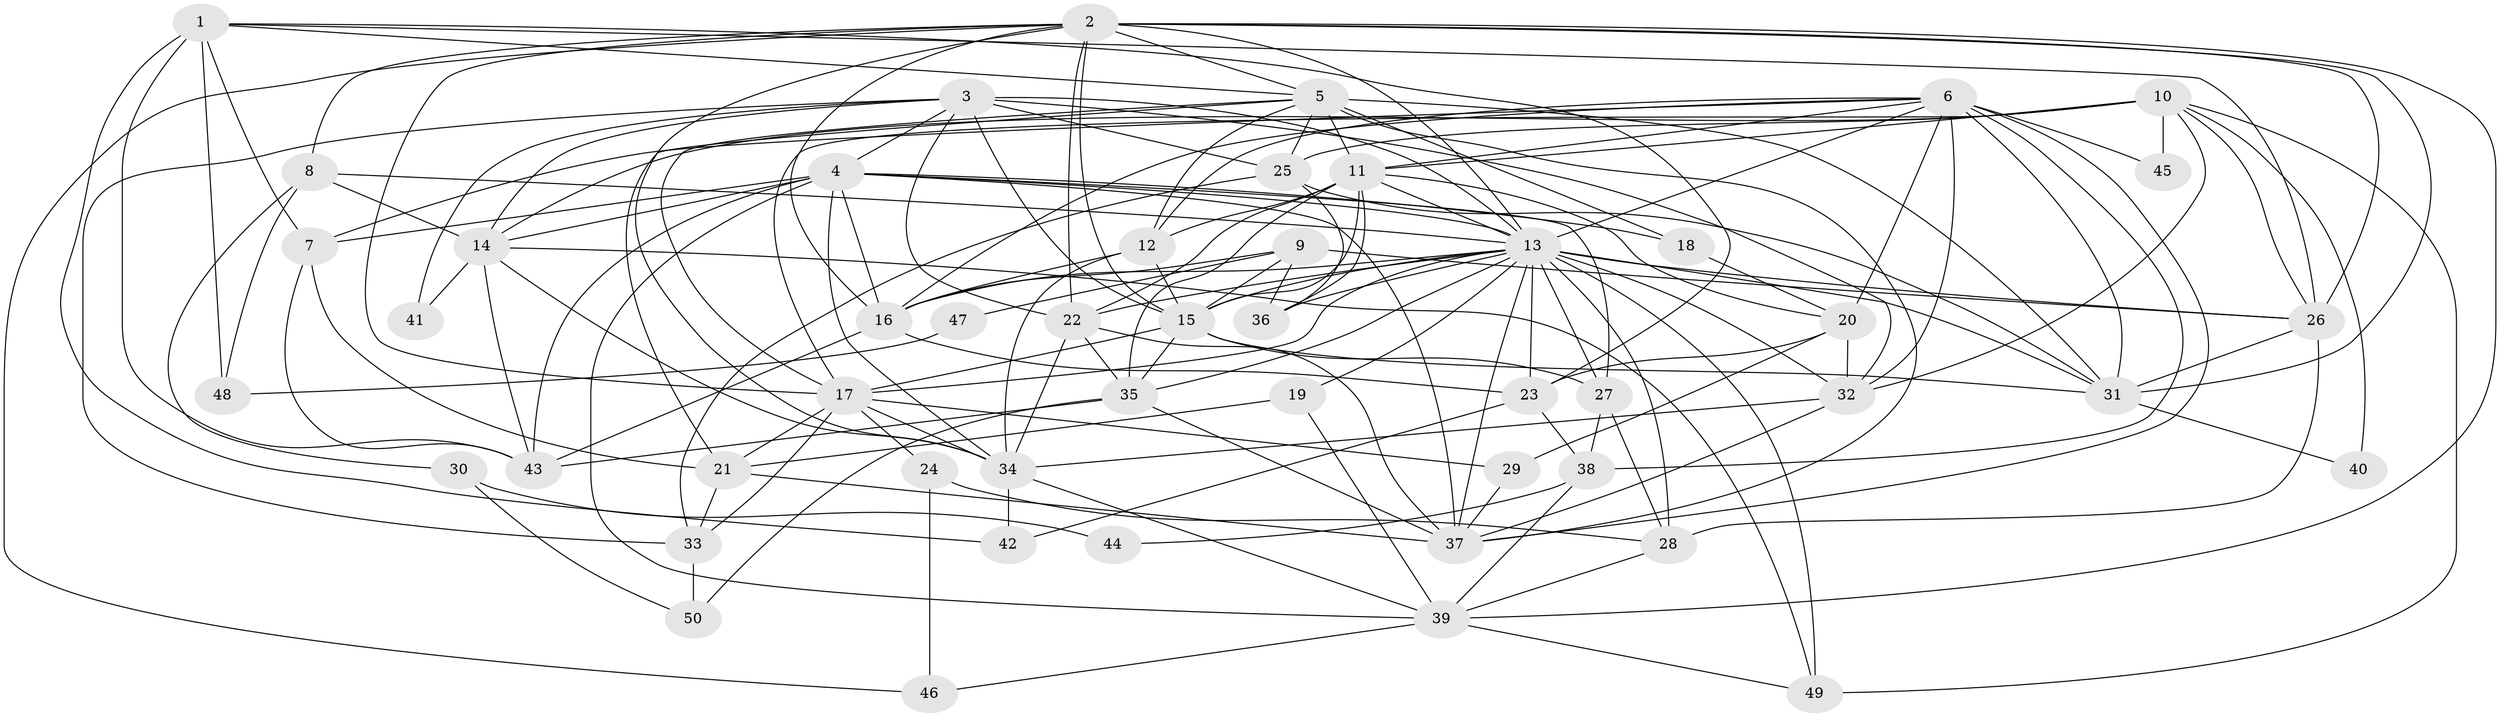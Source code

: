 // original degree distribution, {2: 0.1693548387096774, 4: 0.20967741935483872, 5: 0.20161290322580644, 3: 0.25, 6: 0.13709677419354838, 9: 0.008064516129032258, 7: 0.024193548387096774}
// Generated by graph-tools (version 1.1) at 2025/51/03/04/25 22:51:21]
// undirected, 50 vertices, 157 edges
graph export_dot {
  node [color=gray90,style=filled];
  1;
  2;
  3;
  4;
  5;
  6;
  7;
  8;
  9;
  10;
  11;
  12;
  13;
  14;
  15;
  16;
  17;
  18;
  19;
  20;
  21;
  22;
  23;
  24;
  25;
  26;
  27;
  28;
  29;
  30;
  31;
  32;
  33;
  34;
  35;
  36;
  37;
  38;
  39;
  40;
  41;
  42;
  43;
  44;
  45;
  46;
  47;
  48;
  49;
  50;
  1 -- 5 [weight=1.0];
  1 -- 7 [weight=1.0];
  1 -- 23 [weight=1.0];
  1 -- 26 [weight=1.0];
  1 -- 42 [weight=1.0];
  1 -- 43 [weight=1.0];
  1 -- 48 [weight=1.0];
  2 -- 5 [weight=1.0];
  2 -- 8 [weight=1.0];
  2 -- 13 [weight=1.0];
  2 -- 15 [weight=1.0];
  2 -- 16 [weight=1.0];
  2 -- 17 [weight=1.0];
  2 -- 22 [weight=1.0];
  2 -- 26 [weight=1.0];
  2 -- 31 [weight=2.0];
  2 -- 34 [weight=1.0];
  2 -- 39 [weight=1.0];
  2 -- 46 [weight=1.0];
  3 -- 4 [weight=1.0];
  3 -- 13 [weight=2.0];
  3 -- 14 [weight=1.0];
  3 -- 15 [weight=2.0];
  3 -- 22 [weight=1.0];
  3 -- 25 [weight=3.0];
  3 -- 32 [weight=1.0];
  3 -- 33 [weight=1.0];
  3 -- 41 [weight=1.0];
  4 -- 7 [weight=1.0];
  4 -- 13 [weight=1.0];
  4 -- 14 [weight=1.0];
  4 -- 16 [weight=1.0];
  4 -- 18 [weight=1.0];
  4 -- 27 [weight=1.0];
  4 -- 34 [weight=1.0];
  4 -- 37 [weight=1.0];
  4 -- 39 [weight=1.0];
  4 -- 43 [weight=1.0];
  5 -- 11 [weight=2.0];
  5 -- 12 [weight=1.0];
  5 -- 17 [weight=1.0];
  5 -- 18 [weight=2.0];
  5 -- 21 [weight=1.0];
  5 -- 25 [weight=1.0];
  5 -- 31 [weight=1.0];
  5 -- 37 [weight=1.0];
  6 -- 7 [weight=1.0];
  6 -- 11 [weight=1.0];
  6 -- 12 [weight=1.0];
  6 -- 13 [weight=1.0];
  6 -- 16 [weight=1.0];
  6 -- 20 [weight=1.0];
  6 -- 31 [weight=1.0];
  6 -- 32 [weight=1.0];
  6 -- 37 [weight=1.0];
  6 -- 38 [weight=1.0];
  6 -- 45 [weight=1.0];
  7 -- 21 [weight=1.0];
  7 -- 43 [weight=1.0];
  8 -- 13 [weight=2.0];
  8 -- 14 [weight=1.0];
  8 -- 30 [weight=1.0];
  8 -- 48 [weight=1.0];
  9 -- 15 [weight=1.0];
  9 -- 16 [weight=1.0];
  9 -- 26 [weight=1.0];
  9 -- 36 [weight=1.0];
  9 -- 47 [weight=1.0];
  10 -- 11 [weight=1.0];
  10 -- 14 [weight=1.0];
  10 -- 17 [weight=1.0];
  10 -- 25 [weight=1.0];
  10 -- 26 [weight=1.0];
  10 -- 32 [weight=1.0];
  10 -- 40 [weight=1.0];
  10 -- 45 [weight=1.0];
  10 -- 49 [weight=1.0];
  11 -- 12 [weight=3.0];
  11 -- 13 [weight=1.0];
  11 -- 15 [weight=1.0];
  11 -- 20 [weight=1.0];
  11 -- 22 [weight=1.0];
  11 -- 35 [weight=1.0];
  11 -- 36 [weight=1.0];
  12 -- 15 [weight=1.0];
  12 -- 16 [weight=1.0];
  12 -- 34 [weight=1.0];
  13 -- 15 [weight=2.0];
  13 -- 16 [weight=1.0];
  13 -- 17 [weight=2.0];
  13 -- 19 [weight=1.0];
  13 -- 22 [weight=1.0];
  13 -- 23 [weight=1.0];
  13 -- 26 [weight=1.0];
  13 -- 27 [weight=2.0];
  13 -- 28 [weight=2.0];
  13 -- 31 [weight=1.0];
  13 -- 32 [weight=2.0];
  13 -- 35 [weight=1.0];
  13 -- 36 [weight=1.0];
  13 -- 37 [weight=2.0];
  13 -- 49 [weight=1.0];
  14 -- 34 [weight=1.0];
  14 -- 41 [weight=1.0];
  14 -- 43 [weight=1.0];
  14 -- 49 [weight=1.0];
  15 -- 17 [weight=1.0];
  15 -- 27 [weight=1.0];
  15 -- 31 [weight=2.0];
  15 -- 35 [weight=1.0];
  16 -- 23 [weight=1.0];
  16 -- 43 [weight=1.0];
  17 -- 21 [weight=1.0];
  17 -- 24 [weight=1.0];
  17 -- 29 [weight=1.0];
  17 -- 33 [weight=1.0];
  17 -- 34 [weight=1.0];
  18 -- 20 [weight=1.0];
  19 -- 21 [weight=1.0];
  19 -- 39 [weight=1.0];
  20 -- 23 [weight=1.0];
  20 -- 29 [weight=1.0];
  20 -- 32 [weight=1.0];
  21 -- 33 [weight=1.0];
  21 -- 37 [weight=1.0];
  22 -- 34 [weight=1.0];
  22 -- 35 [weight=1.0];
  22 -- 37 [weight=1.0];
  23 -- 38 [weight=1.0];
  23 -- 42 [weight=1.0];
  24 -- 28 [weight=1.0];
  24 -- 46 [weight=1.0];
  25 -- 31 [weight=1.0];
  25 -- 33 [weight=1.0];
  25 -- 36 [weight=3.0];
  26 -- 28 [weight=1.0];
  26 -- 31 [weight=1.0];
  27 -- 28 [weight=1.0];
  27 -- 38 [weight=1.0];
  28 -- 39 [weight=1.0];
  29 -- 37 [weight=1.0];
  30 -- 44 [weight=1.0];
  30 -- 50 [weight=1.0];
  31 -- 40 [weight=1.0];
  32 -- 34 [weight=1.0];
  32 -- 37 [weight=1.0];
  33 -- 50 [weight=1.0];
  34 -- 39 [weight=1.0];
  34 -- 42 [weight=1.0];
  35 -- 37 [weight=1.0];
  35 -- 43 [weight=1.0];
  35 -- 50 [weight=1.0];
  38 -- 39 [weight=1.0];
  38 -- 44 [weight=1.0];
  39 -- 46 [weight=1.0];
  39 -- 49 [weight=1.0];
  47 -- 48 [weight=1.0];
}
